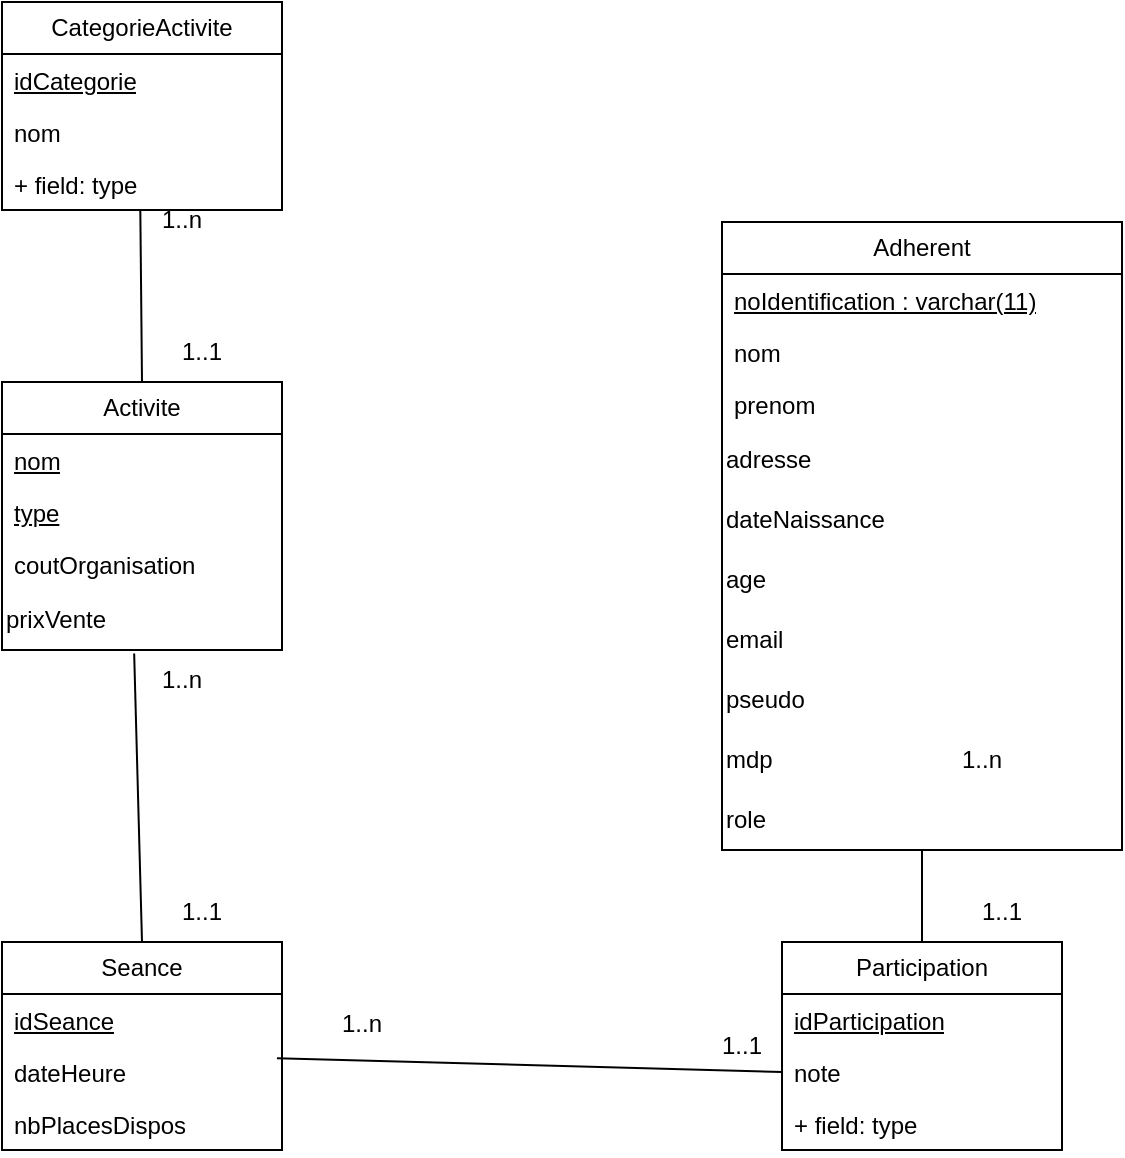<mxfile version="24.8.2">
  <diagram name="Page-1" id="COUgB_-Vp2gjRW4EMAU4">
    <mxGraphModel dx="1195" dy="645" grid="1" gridSize="10" guides="1" tooltips="1" connect="1" arrows="1" fold="1" page="1" pageScale="1" pageWidth="827" pageHeight="1169" math="0" shadow="0">
      <root>
        <mxCell id="0" />
        <mxCell id="1" parent="0" />
        <mxCell id="TpKRsoXYZhHsRuoCiPgL-1" value="Activite" style="swimlane;fontStyle=0;childLayout=stackLayout;horizontal=1;startSize=26;fillColor=none;horizontalStack=0;resizeParent=1;resizeParentMax=0;resizeLast=0;collapsible=1;marginBottom=0;whiteSpace=wrap;html=1;" parent="1" vertex="1">
          <mxGeometry x="130" y="290" width="140" height="134" as="geometry" />
        </mxCell>
        <mxCell id="TpKRsoXYZhHsRuoCiPgL-2" value="nom" style="text;strokeColor=none;fillColor=none;align=left;verticalAlign=top;spacingLeft=4;spacingRight=4;overflow=hidden;rotatable=0;points=[[0,0.5],[1,0.5]];portConstraint=eastwest;whiteSpace=wrap;html=1;fontStyle=4" parent="TpKRsoXYZhHsRuoCiPgL-1" vertex="1">
          <mxGeometry y="26" width="140" height="26" as="geometry" />
        </mxCell>
        <mxCell id="TpKRsoXYZhHsRuoCiPgL-3" value="type" style="text;strokeColor=none;fillColor=none;align=left;verticalAlign=top;spacingLeft=4;spacingRight=4;overflow=hidden;rotatable=0;points=[[0,0.5],[1,0.5]];portConstraint=eastwest;whiteSpace=wrap;html=1;fontStyle=4" parent="TpKRsoXYZhHsRuoCiPgL-1" vertex="1">
          <mxGeometry y="52" width="140" height="26" as="geometry" />
        </mxCell>
        <mxCell id="TpKRsoXYZhHsRuoCiPgL-4" value="coutOrganisation" style="text;strokeColor=none;fillColor=none;align=left;verticalAlign=top;spacingLeft=4;spacingRight=4;overflow=hidden;rotatable=0;points=[[0,0.5],[1,0.5]];portConstraint=eastwest;whiteSpace=wrap;html=1;" parent="TpKRsoXYZhHsRuoCiPgL-1" vertex="1">
          <mxGeometry y="78" width="140" height="26" as="geometry" />
        </mxCell>
        <mxCell id="TpKRsoXYZhHsRuoCiPgL-16" value="&lt;div&gt;prixVente&lt;/div&gt;" style="text;html=1;align=left;verticalAlign=middle;whiteSpace=wrap;rounded=0;" parent="TpKRsoXYZhHsRuoCiPgL-1" vertex="1">
          <mxGeometry y="104" width="140" height="30" as="geometry" />
        </mxCell>
        <mxCell id="TpKRsoXYZhHsRuoCiPgL-5" value="Seance" style="swimlane;fontStyle=0;childLayout=stackLayout;horizontal=1;startSize=26;fillColor=none;horizontalStack=0;resizeParent=1;resizeParentMax=0;resizeLast=0;collapsible=1;marginBottom=0;whiteSpace=wrap;html=1;" parent="1" vertex="1">
          <mxGeometry x="130" y="570" width="140" height="104" as="geometry" />
        </mxCell>
        <mxCell id="TpKRsoXYZhHsRuoCiPgL-7" value="idSeance" style="text;strokeColor=none;fillColor=none;align=left;verticalAlign=top;spacingLeft=4;spacingRight=4;overflow=hidden;rotatable=0;points=[[0,0.5],[1,0.5]];portConstraint=eastwest;whiteSpace=wrap;html=1;fontStyle=4" parent="TpKRsoXYZhHsRuoCiPgL-5" vertex="1">
          <mxGeometry y="26" width="140" height="26" as="geometry" />
        </mxCell>
        <mxCell id="TpKRsoXYZhHsRuoCiPgL-6" value="dateHeure" style="text;strokeColor=none;fillColor=none;align=left;verticalAlign=top;spacingLeft=4;spacingRight=4;overflow=hidden;rotatable=0;points=[[0,0.5],[1,0.5]];portConstraint=eastwest;whiteSpace=wrap;html=1;" parent="TpKRsoXYZhHsRuoCiPgL-5" vertex="1">
          <mxGeometry y="52" width="140" height="26" as="geometry" />
        </mxCell>
        <mxCell id="TpKRsoXYZhHsRuoCiPgL-8" value="nbPlacesDispos" style="text;strokeColor=none;fillColor=none;align=left;verticalAlign=top;spacingLeft=4;spacingRight=4;overflow=hidden;rotatable=0;points=[[0,0.5],[1,0.5]];portConstraint=eastwest;whiteSpace=wrap;html=1;" parent="TpKRsoXYZhHsRuoCiPgL-5" vertex="1">
          <mxGeometry y="78" width="140" height="26" as="geometry" />
        </mxCell>
        <mxCell id="TpKRsoXYZhHsRuoCiPgL-9" value="Adherent" style="swimlane;fontStyle=0;childLayout=stackLayout;horizontal=1;startSize=26;fillColor=none;horizontalStack=0;resizeParent=1;resizeParentMax=0;resizeLast=0;collapsible=1;marginBottom=0;whiteSpace=wrap;html=1;" parent="1" vertex="1">
          <mxGeometry x="490" y="210" width="200" height="314" as="geometry" />
        </mxCell>
        <mxCell id="TpKRsoXYZhHsRuoCiPgL-10" value="noIdentification : varchar(11)" style="text;strokeColor=none;fillColor=none;align=left;verticalAlign=top;spacingLeft=4;spacingRight=4;overflow=hidden;rotatable=0;points=[[0,0.5],[1,0.5]];portConstraint=eastwest;whiteSpace=wrap;html=1;fontStyle=4" parent="TpKRsoXYZhHsRuoCiPgL-9" vertex="1">
          <mxGeometry y="26" width="200" height="26" as="geometry" />
        </mxCell>
        <mxCell id="TpKRsoXYZhHsRuoCiPgL-11" value="nom" style="text;strokeColor=none;fillColor=none;align=left;verticalAlign=top;spacingLeft=4;spacingRight=4;overflow=hidden;rotatable=0;points=[[0,0.5],[1,0.5]];portConstraint=eastwest;whiteSpace=wrap;html=1;" parent="TpKRsoXYZhHsRuoCiPgL-9" vertex="1">
          <mxGeometry y="52" width="200" height="26" as="geometry" />
        </mxCell>
        <mxCell id="TpKRsoXYZhHsRuoCiPgL-12" value="prenom" style="text;strokeColor=none;fillColor=none;align=left;verticalAlign=top;spacingLeft=4;spacingRight=4;overflow=hidden;rotatable=0;points=[[0,0.5],[1,0.5]];portConstraint=eastwest;whiteSpace=wrap;html=1;" parent="TpKRsoXYZhHsRuoCiPgL-9" vertex="1">
          <mxGeometry y="78" width="200" height="26" as="geometry" />
        </mxCell>
        <mxCell id="TpKRsoXYZhHsRuoCiPgL-13" value="adresse" style="text;html=1;align=left;verticalAlign=middle;whiteSpace=wrap;rounded=0;" parent="TpKRsoXYZhHsRuoCiPgL-9" vertex="1">
          <mxGeometry y="104" width="200" height="30" as="geometry" />
        </mxCell>
        <mxCell id="TpKRsoXYZhHsRuoCiPgL-14" value="dateNaissance" style="text;html=1;align=left;verticalAlign=middle;whiteSpace=wrap;rounded=0;" parent="TpKRsoXYZhHsRuoCiPgL-9" vertex="1">
          <mxGeometry y="134" width="200" height="30" as="geometry" />
        </mxCell>
        <mxCell id="TpKRsoXYZhHsRuoCiPgL-15" value="age" style="text;html=1;align=left;verticalAlign=middle;whiteSpace=wrap;rounded=0;" parent="TpKRsoXYZhHsRuoCiPgL-9" vertex="1">
          <mxGeometry y="164" width="200" height="30" as="geometry" />
        </mxCell>
        <mxCell id="9o-ZKUFGNv94BjigGT5U-23" value="&lt;div align=&quot;left&quot;&gt;email&lt;/div&gt;" style="text;html=1;align=left;verticalAlign=middle;whiteSpace=wrap;rounded=0;" vertex="1" parent="TpKRsoXYZhHsRuoCiPgL-9">
          <mxGeometry y="194" width="200" height="30" as="geometry" />
        </mxCell>
        <mxCell id="9o-ZKUFGNv94BjigGT5U-24" value="&lt;div align=&quot;left&quot;&gt;pseudo&lt;/div&gt;" style="text;html=1;align=left;verticalAlign=middle;whiteSpace=wrap;rounded=0;" vertex="1" parent="TpKRsoXYZhHsRuoCiPgL-9">
          <mxGeometry y="224" width="200" height="30" as="geometry" />
        </mxCell>
        <mxCell id="9o-ZKUFGNv94BjigGT5U-4" value="&lt;div align=&quot;left&quot;&gt;mdp&lt;/div&gt;" style="text;html=1;align=left;verticalAlign=middle;whiteSpace=wrap;rounded=0;" vertex="1" parent="TpKRsoXYZhHsRuoCiPgL-9">
          <mxGeometry y="254" width="200" height="30" as="geometry" />
        </mxCell>
        <mxCell id="9o-ZKUFGNv94BjigGT5U-12" value="&lt;div align=&quot;left&quot;&gt;role&lt;/div&gt;" style="text;html=1;align=left;verticalAlign=middle;whiteSpace=wrap;rounded=0;" vertex="1" parent="TpKRsoXYZhHsRuoCiPgL-9">
          <mxGeometry y="284" width="200" height="30" as="geometry" />
        </mxCell>
        <mxCell id="9o-ZKUFGNv94BjigGT5U-1" value="" style="endArrow=none;html=1;rounded=0;entryX=0.472;entryY=1.059;entryDx=0;entryDy=0;entryPerimeter=0;exitX=0.5;exitY=0;exitDx=0;exitDy=0;" edge="1" parent="1" source="TpKRsoXYZhHsRuoCiPgL-5" target="TpKRsoXYZhHsRuoCiPgL-16">
          <mxGeometry width="50" height="50" relative="1" as="geometry">
            <mxPoint x="170" y="490" as="sourcePoint" />
            <mxPoint x="220" y="440" as="targetPoint" />
          </mxGeometry>
        </mxCell>
        <mxCell id="9o-ZKUFGNv94BjigGT5U-2" value="1..n" style="text;html=1;align=center;verticalAlign=middle;whiteSpace=wrap;rounded=0;" vertex="1" parent="1">
          <mxGeometry x="190" y="424" width="60" height="30" as="geometry" />
        </mxCell>
        <mxCell id="9o-ZKUFGNv94BjigGT5U-3" value="1..1" style="text;html=1;align=center;verticalAlign=middle;whiteSpace=wrap;rounded=0;" vertex="1" parent="1">
          <mxGeometry x="200" y="540" width="60" height="30" as="geometry" />
        </mxCell>
        <mxCell id="9o-ZKUFGNv94BjigGT5U-5" value="Participation" style="swimlane;fontStyle=0;childLayout=stackLayout;horizontal=1;startSize=26;fillColor=none;horizontalStack=0;resizeParent=1;resizeParentMax=0;resizeLast=0;collapsible=1;marginBottom=0;whiteSpace=wrap;html=1;" vertex="1" parent="1">
          <mxGeometry x="520" y="570" width="140" height="104" as="geometry" />
        </mxCell>
        <mxCell id="9o-ZKUFGNv94BjigGT5U-6" value="idParticipation" style="text;strokeColor=none;fillColor=none;align=left;verticalAlign=top;spacingLeft=4;spacingRight=4;overflow=hidden;rotatable=0;points=[[0,0.5],[1,0.5]];portConstraint=eastwest;whiteSpace=wrap;html=1;fontStyle=4" vertex="1" parent="9o-ZKUFGNv94BjigGT5U-5">
          <mxGeometry y="26" width="140" height="26" as="geometry" />
        </mxCell>
        <mxCell id="9o-ZKUFGNv94BjigGT5U-7" value="note" style="text;strokeColor=none;fillColor=none;align=left;verticalAlign=top;spacingLeft=4;spacingRight=4;overflow=hidden;rotatable=0;points=[[0,0.5],[1,0.5]];portConstraint=eastwest;whiteSpace=wrap;html=1;" vertex="1" parent="9o-ZKUFGNv94BjigGT5U-5">
          <mxGeometry y="52" width="140" height="26" as="geometry" />
        </mxCell>
        <mxCell id="9o-ZKUFGNv94BjigGT5U-8" value="+ field: type" style="text;strokeColor=none;fillColor=none;align=left;verticalAlign=top;spacingLeft=4;spacingRight=4;overflow=hidden;rotatable=0;points=[[0,0.5],[1,0.5]];portConstraint=eastwest;whiteSpace=wrap;html=1;" vertex="1" parent="9o-ZKUFGNv94BjigGT5U-5">
          <mxGeometry y="78" width="140" height="26" as="geometry" />
        </mxCell>
        <mxCell id="9o-ZKUFGNv94BjigGT5U-9" value="" style="endArrow=none;html=1;rounded=0;exitX=0.982;exitY=0.236;exitDx=0;exitDy=0;exitPerimeter=0;entryX=0;entryY=0.5;entryDx=0;entryDy=0;" edge="1" parent="1" source="TpKRsoXYZhHsRuoCiPgL-6" target="9o-ZKUFGNv94BjigGT5U-7">
          <mxGeometry width="50" height="50" relative="1" as="geometry">
            <mxPoint x="300" y="620" as="sourcePoint" />
            <mxPoint x="350" y="570" as="targetPoint" />
          </mxGeometry>
        </mxCell>
        <mxCell id="9o-ZKUFGNv94BjigGT5U-10" value="" style="endArrow=none;html=1;rounded=0;entryX=0.5;entryY=1;entryDx=0;entryDy=0;exitX=0.5;exitY=0;exitDx=0;exitDy=0;" edge="1" parent="1" source="9o-ZKUFGNv94BjigGT5U-5" target="9o-ZKUFGNv94BjigGT5U-12">
          <mxGeometry width="50" height="50" relative="1" as="geometry">
            <mxPoint x="500" y="550" as="sourcePoint" />
            <mxPoint x="550" y="500" as="targetPoint" />
          </mxGeometry>
        </mxCell>
        <mxCell id="9o-ZKUFGNv94BjigGT5U-11" value="1..n" style="text;html=1;align=center;verticalAlign=middle;whiteSpace=wrap;rounded=0;" vertex="1" parent="1">
          <mxGeometry x="280" y="596" width="60" height="30" as="geometry" />
        </mxCell>
        <mxCell id="9o-ZKUFGNv94BjigGT5U-13" value="CategorieActivite" style="swimlane;fontStyle=0;childLayout=stackLayout;horizontal=1;startSize=26;fillColor=none;horizontalStack=0;resizeParent=1;resizeParentMax=0;resizeLast=0;collapsible=1;marginBottom=0;whiteSpace=wrap;html=1;" vertex="1" parent="1">
          <mxGeometry x="130" y="100" width="140" height="104" as="geometry" />
        </mxCell>
        <mxCell id="9o-ZKUFGNv94BjigGT5U-14" value="&lt;u&gt;idCategorie&lt;/u&gt;" style="text;strokeColor=none;fillColor=none;align=left;verticalAlign=top;spacingLeft=4;spacingRight=4;overflow=hidden;rotatable=0;points=[[0,0.5],[1,0.5]];portConstraint=eastwest;whiteSpace=wrap;html=1;" vertex="1" parent="9o-ZKUFGNv94BjigGT5U-13">
          <mxGeometry y="26" width="140" height="26" as="geometry" />
        </mxCell>
        <mxCell id="9o-ZKUFGNv94BjigGT5U-15" value="nom" style="text;strokeColor=none;fillColor=none;align=left;verticalAlign=top;spacingLeft=4;spacingRight=4;overflow=hidden;rotatable=0;points=[[0,0.5],[1,0.5]];portConstraint=eastwest;whiteSpace=wrap;html=1;" vertex="1" parent="9o-ZKUFGNv94BjigGT5U-13">
          <mxGeometry y="52" width="140" height="26" as="geometry" />
        </mxCell>
        <mxCell id="9o-ZKUFGNv94BjigGT5U-16" value="+ field: type" style="text;strokeColor=none;fillColor=none;align=left;verticalAlign=top;spacingLeft=4;spacingRight=4;overflow=hidden;rotatable=0;points=[[0,0.5],[1,0.5]];portConstraint=eastwest;whiteSpace=wrap;html=1;" vertex="1" parent="9o-ZKUFGNv94BjigGT5U-13">
          <mxGeometry y="78" width="140" height="26" as="geometry" />
        </mxCell>
        <mxCell id="9o-ZKUFGNv94BjigGT5U-17" value="&lt;div&gt;1..1&lt;/div&gt;" style="text;html=1;align=center;verticalAlign=middle;whiteSpace=wrap;rounded=0;" vertex="1" parent="1">
          <mxGeometry x="470" y="607" width="60" height="30" as="geometry" />
        </mxCell>
        <mxCell id="9o-ZKUFGNv94BjigGT5U-18" value="&lt;div&gt;1..1&lt;/div&gt;" style="text;html=1;align=center;verticalAlign=middle;whiteSpace=wrap;rounded=0;" vertex="1" parent="1">
          <mxGeometry x="600" y="540" width="60" height="30" as="geometry" />
        </mxCell>
        <mxCell id="9o-ZKUFGNv94BjigGT5U-19" value="&lt;div&gt;1..n&lt;/div&gt;" style="text;html=1;align=center;verticalAlign=middle;whiteSpace=wrap;rounded=0;" vertex="1" parent="1">
          <mxGeometry x="590" y="464" width="60" height="30" as="geometry" />
        </mxCell>
        <mxCell id="9o-ZKUFGNv94BjigGT5U-20" value="" style="endArrow=none;html=1;rounded=0;entryX=0.494;entryY=1.006;entryDx=0;entryDy=0;entryPerimeter=0;exitX=0.5;exitY=0;exitDx=0;exitDy=0;" edge="1" parent="1" source="TpKRsoXYZhHsRuoCiPgL-1" target="9o-ZKUFGNv94BjigGT5U-16">
          <mxGeometry width="50" height="50" relative="1" as="geometry">
            <mxPoint x="180" y="260" as="sourcePoint" />
            <mxPoint x="230" y="210" as="targetPoint" />
          </mxGeometry>
        </mxCell>
        <mxCell id="9o-ZKUFGNv94BjigGT5U-21" value="1..n" style="text;html=1;align=center;verticalAlign=middle;whiteSpace=wrap;rounded=0;" vertex="1" parent="1">
          <mxGeometry x="190" y="194" width="60" height="30" as="geometry" />
        </mxCell>
        <mxCell id="9o-ZKUFGNv94BjigGT5U-22" value="1..1" style="text;html=1;align=center;verticalAlign=middle;whiteSpace=wrap;rounded=0;" vertex="1" parent="1">
          <mxGeometry x="200" y="260" width="60" height="30" as="geometry" />
        </mxCell>
      </root>
    </mxGraphModel>
  </diagram>
</mxfile>
